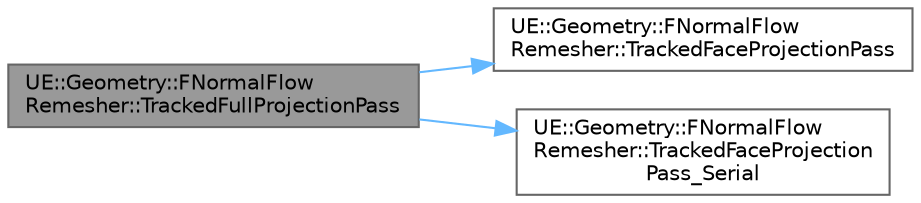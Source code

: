 digraph "UE::Geometry::FNormalFlowRemesher::TrackedFullProjectionPass"
{
 // INTERACTIVE_SVG=YES
 // LATEX_PDF_SIZE
  bgcolor="transparent";
  edge [fontname=Helvetica,fontsize=10,labelfontname=Helvetica,labelfontsize=10];
  node [fontname=Helvetica,fontsize=10,shape=box,height=0.2,width=0.4];
  rankdir="LR";
  Node1 [id="Node000001",label="UE::Geometry::FNormalFlow\lRemesher::TrackedFullProjectionPass",height=0.2,width=0.4,color="gray40", fillcolor="grey60", style="filled", fontcolor="black",tooltip=" "];
  Node1 -> Node2 [id="edge1_Node000001_Node000002",color="steelblue1",style="solid",tooltip=" "];
  Node2 [id="Node000002",label="UE::Geometry::FNormalFlow\lRemesher::TrackedFaceProjectionPass",height=0.2,width=0.4,color="grey40", fillcolor="white", style="filled",URL="$d6/dc4/classUE_1_1Geometry_1_1FNormalFlowRemesher.html#a0ed86a3111f8ebeb901fbc5760c5b196",tooltip=" "];
  Node1 -> Node3 [id="edge2_Node000001_Node000003",color="steelblue1",style="solid",tooltip=" "];
  Node3 [id="Node000003",label="UE::Geometry::FNormalFlow\lRemesher::TrackedFaceProjection\lPass_Serial",height=0.2,width=0.4,color="grey40", fillcolor="white", style="filled",URL="$d6/dc4/classUE_1_1Geometry_1_1FNormalFlowRemesher.html#ae0e4463dfe933260151cbf648eaf7363",tooltip=" "];
}
